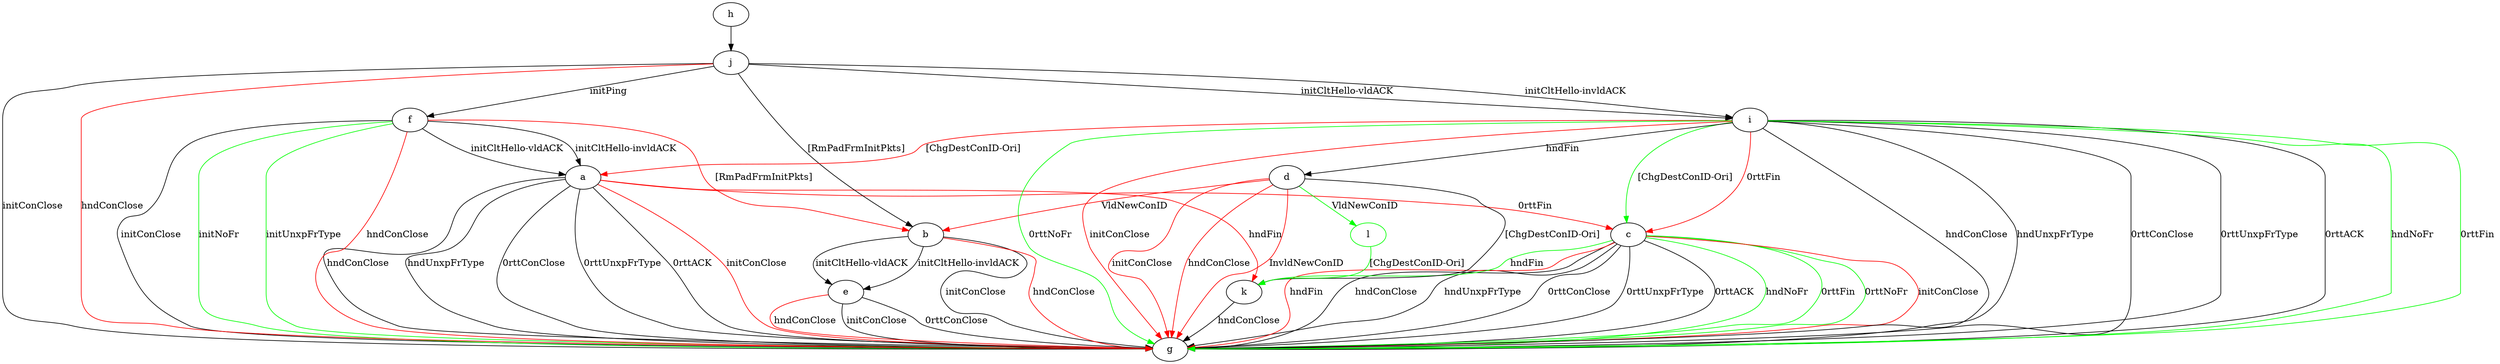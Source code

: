 digraph "" {
	a -> c	[key=0,
		color=red,
		label="0rttFin "];
	a -> g	[key=0,
		label="hndConClose "];
	a -> g	[key=1,
		label="hndUnxpFrType "];
	a -> g	[key=2,
		label="0rttConClose "];
	a -> g	[key=3,
		label="0rttUnxpFrType "];
	a -> g	[key=4,
		label="0rttACK "];
	a -> g	[key=5,
		color=red,
		label="initConClose "];
	a -> k	[key=0,
		color=red,
		label="hndFin "];
	b -> e	[key=0,
		label="initCltHello-vldACK "];
	b -> e	[key=1,
		label="initCltHello-invldACK "];
	b -> g	[key=0,
		label="initConClose "];
	b -> g	[key=1,
		color=red,
		label="hndConClose "];
	c -> g	[key=0,
		label="hndConClose "];
	c -> g	[key=1,
		label="hndUnxpFrType "];
	c -> g	[key=2,
		label="0rttConClose "];
	c -> g	[key=3,
		label="0rttUnxpFrType "];
	c -> g	[key=4,
		label="0rttACK "];
	c -> g	[key=5,
		color=green,
		label="hndNoFr "];
	c -> g	[key=6,
		color=green,
		label="0rttFin "];
	c -> g	[key=7,
		color=green,
		label="0rttNoFr "];
	c -> g	[key=8,
		color=red,
		label="initConClose "];
	c -> g	[key=9,
		color=red,
		label="hndFin "];
	c -> k	[key=0,
		color=green,
		label="hndFin "];
	d -> b	[key=0,
		color=red,
		label="VldNewConID "];
	d -> g	[key=0,
		color=red,
		label="initConClose "];
	d -> g	[key=1,
		color=red,
		label="hndConClose "];
	d -> g	[key=2,
		color=red,
		label="InvldNewConID "];
	d -> k	[key=0,
		label="[ChgDestConID-Ori] "];
	l	[color=green];
	d -> l	[key=0,
		color=green,
		label="VldNewConID "];
	e -> g	[key=0,
		label="initConClose "];
	e -> g	[key=1,
		label="0rttConClose "];
	e -> g	[key=2,
		color=red,
		label="hndConClose "];
	f -> a	[key=0,
		label="initCltHello-vldACK "];
	f -> a	[key=1,
		label="initCltHello-invldACK "];
	f -> b	[key=0,
		color=red,
		label="[RmPadFrmInitPkts] "];
	f -> g	[key=0,
		label="initConClose "];
	f -> g	[key=1,
		color=green,
		label="initNoFr "];
	f -> g	[key=2,
		color=green,
		label="initUnxpFrType "];
	f -> g	[key=3,
		color=red,
		label="hndConClose "];
	h -> j	[key=0];
	i -> a	[key=0,
		color=red,
		label="[ChgDestConID-Ori] "];
	i -> c	[key=0,
		color=green,
		label="[ChgDestConID-Ori] "];
	i -> c	[key=1,
		color=red,
		label="0rttFin "];
	i -> d	[key=0,
		label="hndFin "];
	i -> g	[key=0,
		label="hndConClose "];
	i -> g	[key=1,
		label="hndUnxpFrType "];
	i -> g	[key=2,
		label="0rttConClose "];
	i -> g	[key=3,
		label="0rttUnxpFrType "];
	i -> g	[key=4,
		label="0rttACK "];
	i -> g	[key=5,
		color=green,
		label="hndNoFr "];
	i -> g	[key=6,
		color=green,
		label="0rttFin "];
	i -> g	[key=7,
		color=green,
		label="0rttNoFr "];
	i -> g	[key=8,
		color=red,
		label="initConClose "];
	j -> b	[key=0,
		label="[RmPadFrmInitPkts] "];
	j -> f	[key=0,
		label="initPing "];
	j -> g	[key=0,
		label="initConClose "];
	j -> g	[key=1,
		color=red,
		label="hndConClose "];
	j -> i	[key=0,
		label="initCltHello-vldACK "];
	j -> i	[key=1,
		label="initCltHello-invldACK "];
	k -> g	[key=0,
		label="hndConClose "];
	l -> k	[key=0,
		color=green,
		label="[ChgDestConID-Ori] "];
}
